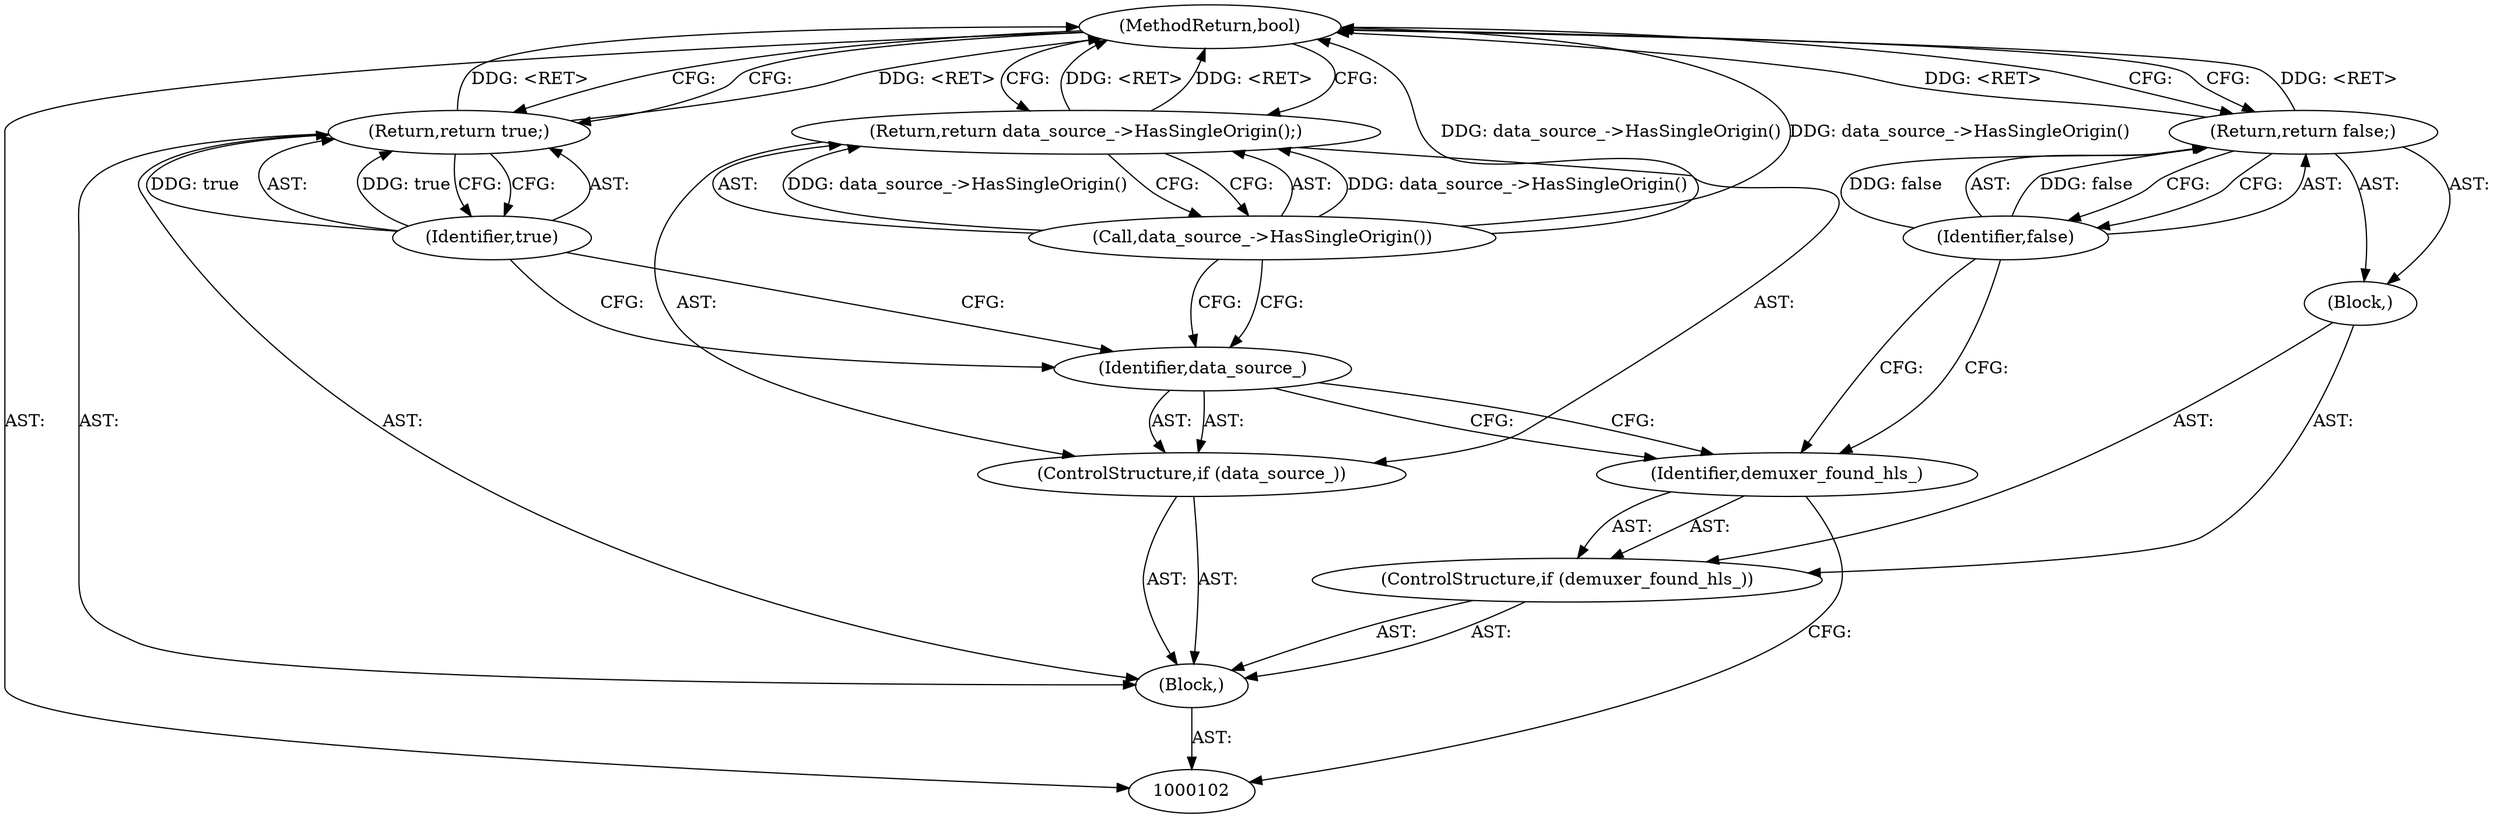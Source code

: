 digraph "0_Chrome_153f8457c7867d5c9b627c11b52f5de0671d2fff" {
"1000115" [label="(MethodReturn,bool)"];
"1000103" [label="(Block,)"];
"1000114" [label="(Identifier,true)"];
"1000113" [label="(Return,return true;)"];
"1000104" [label="(ControlStructure,if (demuxer_found_hls_))"];
"1000106" [label="(Block,)"];
"1000105" [label="(Identifier,demuxer_found_hls_)"];
"1000108" [label="(Identifier,false)"];
"1000107" [label="(Return,return false;)"];
"1000109" [label="(ControlStructure,if (data_source_))"];
"1000110" [label="(Identifier,data_source_)"];
"1000112" [label="(Call,data_source_->HasSingleOrigin())"];
"1000111" [label="(Return,return data_source_->HasSingleOrigin();)"];
"1000115" -> "1000102"  [label="AST: "];
"1000115" -> "1000107"  [label="CFG: "];
"1000115" -> "1000111"  [label="CFG: "];
"1000115" -> "1000113"  [label="CFG: "];
"1000111" -> "1000115"  [label="DDG: <RET>"];
"1000112" -> "1000115"  [label="DDG: data_source_->HasSingleOrigin()"];
"1000113" -> "1000115"  [label="DDG: <RET>"];
"1000107" -> "1000115"  [label="DDG: <RET>"];
"1000103" -> "1000102"  [label="AST: "];
"1000104" -> "1000103"  [label="AST: "];
"1000109" -> "1000103"  [label="AST: "];
"1000113" -> "1000103"  [label="AST: "];
"1000114" -> "1000113"  [label="AST: "];
"1000114" -> "1000110"  [label="CFG: "];
"1000113" -> "1000114"  [label="CFG: "];
"1000114" -> "1000113"  [label="DDG: true"];
"1000113" -> "1000103"  [label="AST: "];
"1000113" -> "1000114"  [label="CFG: "];
"1000114" -> "1000113"  [label="AST: "];
"1000115" -> "1000113"  [label="CFG: "];
"1000113" -> "1000115"  [label="DDG: <RET>"];
"1000114" -> "1000113"  [label="DDG: true"];
"1000104" -> "1000103"  [label="AST: "];
"1000105" -> "1000104"  [label="AST: "];
"1000106" -> "1000104"  [label="AST: "];
"1000106" -> "1000104"  [label="AST: "];
"1000107" -> "1000106"  [label="AST: "];
"1000105" -> "1000104"  [label="AST: "];
"1000105" -> "1000102"  [label="CFG: "];
"1000108" -> "1000105"  [label="CFG: "];
"1000110" -> "1000105"  [label="CFG: "];
"1000108" -> "1000107"  [label="AST: "];
"1000108" -> "1000105"  [label="CFG: "];
"1000107" -> "1000108"  [label="CFG: "];
"1000108" -> "1000107"  [label="DDG: false"];
"1000107" -> "1000106"  [label="AST: "];
"1000107" -> "1000108"  [label="CFG: "];
"1000108" -> "1000107"  [label="AST: "];
"1000115" -> "1000107"  [label="CFG: "];
"1000107" -> "1000115"  [label="DDG: <RET>"];
"1000108" -> "1000107"  [label="DDG: false"];
"1000109" -> "1000103"  [label="AST: "];
"1000110" -> "1000109"  [label="AST: "];
"1000111" -> "1000109"  [label="AST: "];
"1000110" -> "1000109"  [label="AST: "];
"1000110" -> "1000105"  [label="CFG: "];
"1000112" -> "1000110"  [label="CFG: "];
"1000114" -> "1000110"  [label="CFG: "];
"1000112" -> "1000111"  [label="AST: "];
"1000112" -> "1000110"  [label="CFG: "];
"1000111" -> "1000112"  [label="CFG: "];
"1000112" -> "1000115"  [label="DDG: data_source_->HasSingleOrigin()"];
"1000112" -> "1000111"  [label="DDG: data_source_->HasSingleOrigin()"];
"1000111" -> "1000109"  [label="AST: "];
"1000111" -> "1000112"  [label="CFG: "];
"1000112" -> "1000111"  [label="AST: "];
"1000115" -> "1000111"  [label="CFG: "];
"1000111" -> "1000115"  [label="DDG: <RET>"];
"1000112" -> "1000111"  [label="DDG: data_source_->HasSingleOrigin()"];
}
